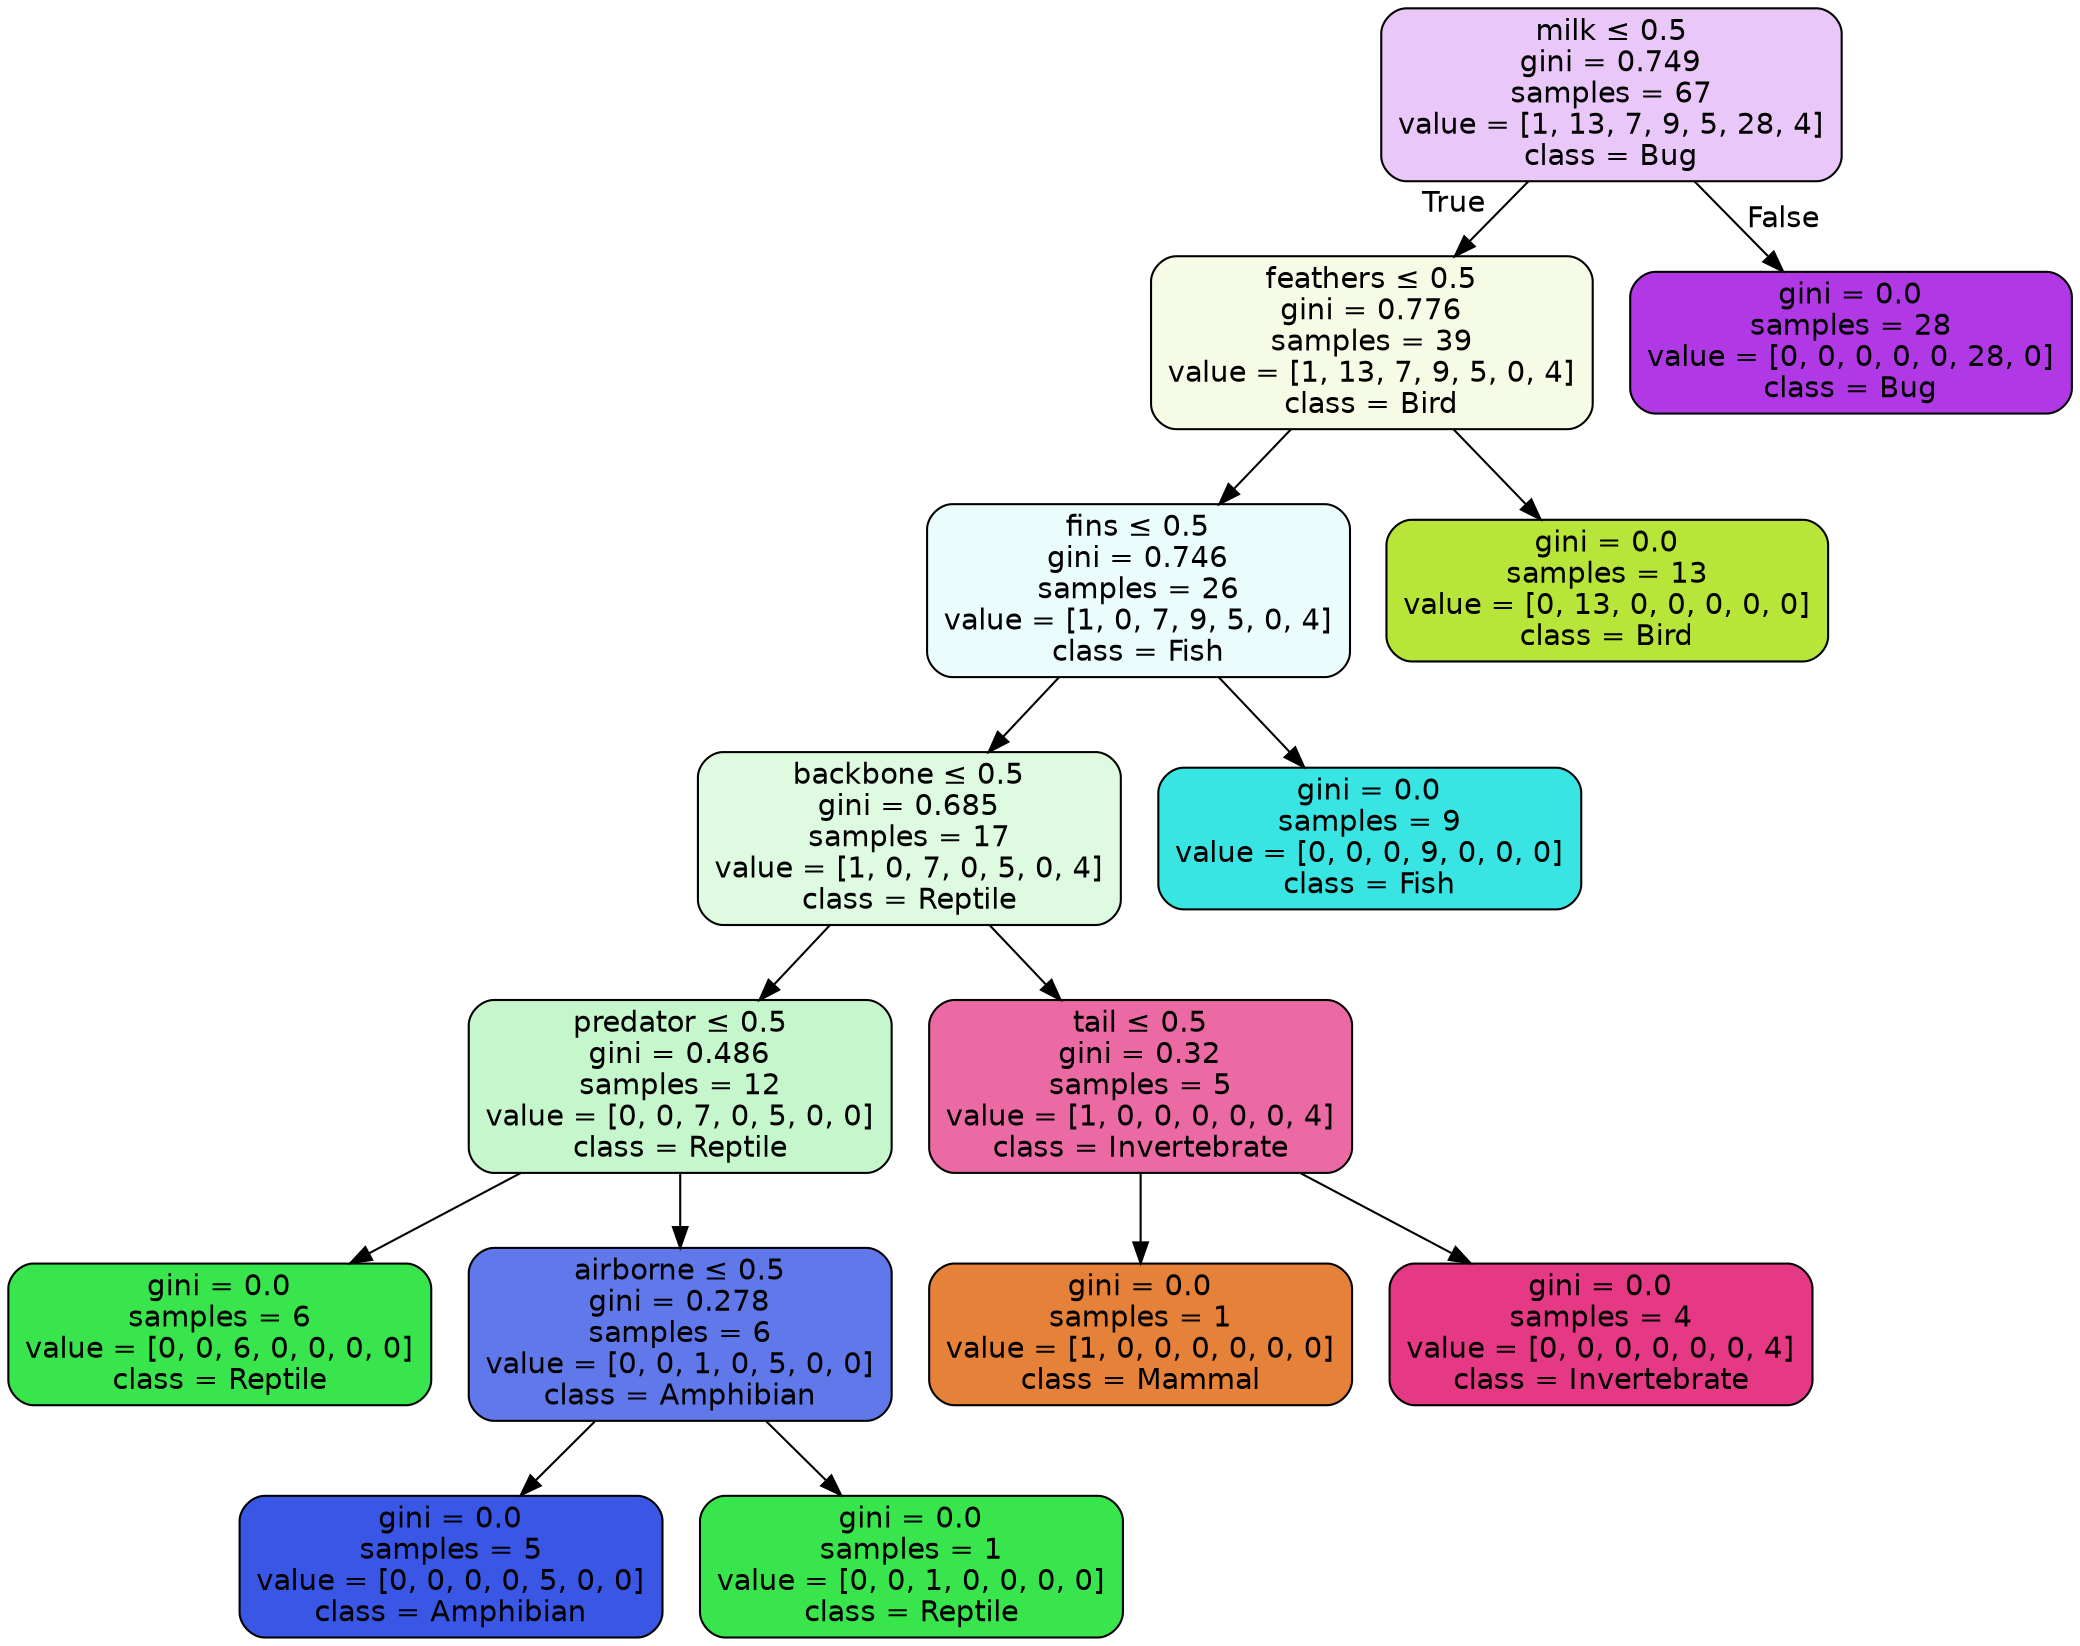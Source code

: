 digraph Tree {
node [shape=box, style="filled, rounded", color="black", fontname=helvetica] ;
edge [fontname=helvetica] ;
0 [label=<milk &le; 0.5<br/>gini = 0.749<br/>samples = 67<br/>value = [1, 13, 7, 9, 5, 28, 4]<br/>class = Bug>, fillcolor="#b139e547"] ;
1 [label=<feathers &le; 0.5<br/>gini = 0.776<br/>samples = 39<br/>value = [1, 13, 7, 9, 5, 0, 4]<br/>class = Bird>, fillcolor="#b7e53922"] ;
0 -> 1 [labeldistance=2.5, labelangle=45, headlabel="True"] ;
2 [label=<fins &le; 0.5<br/>gini = 0.746<br/>samples = 26<br/>value = [1, 0, 7, 9, 5, 0, 4]<br/>class = Fish>, fillcolor="#39e5e21b"] ;
1 -> 2 ;
3 [label=<backbone &le; 0.5<br/>gini = 0.685<br/>samples = 17<br/>value = [1, 0, 7, 0, 5, 0, 4]<br/>class = Reptile>, fillcolor="#39e54d2a"] ;
2 -> 3 ;
4 [label=<predator &le; 0.5<br/>gini = 0.486<br/>samples = 12<br/>value = [0, 0, 7, 0, 5, 0, 0]<br/>class = Reptile>, fillcolor="#39e54d49"] ;
3 -> 4 ;
5 [label=<gini = 0.0<br/>samples = 6<br/>value = [0, 0, 6, 0, 0, 0, 0]<br/>class = Reptile>, fillcolor="#39e54dff"] ;
4 -> 5 ;
6 [label=<airborne &le; 0.5<br/>gini = 0.278<br/>samples = 6<br/>value = [0, 0, 1, 0, 5, 0, 0]<br/>class = Amphibian>, fillcolor="#3956e5cc"] ;
4 -> 6 ;
7 [label=<gini = 0.0<br/>samples = 5<br/>value = [0, 0, 0, 0, 5, 0, 0]<br/>class = Amphibian>, fillcolor="#3956e5ff"] ;
6 -> 7 ;
8 [label=<gini = 0.0<br/>samples = 1<br/>value = [0, 0, 1, 0, 0, 0, 0]<br/>class = Reptile>, fillcolor="#39e54dff"] ;
6 -> 8 ;
9 [label=<tail &le; 0.5<br/>gini = 0.32<br/>samples = 5<br/>value = [1, 0, 0, 0, 0, 0, 4]<br/>class = Invertebrate>, fillcolor="#e53986bf"] ;
3 -> 9 ;
10 [label=<gini = 0.0<br/>samples = 1<br/>value = [1, 0, 0, 0, 0, 0, 0]<br/>class = Mammal>, fillcolor="#e58139ff"] ;
9 -> 10 ;
11 [label=<gini = 0.0<br/>samples = 4<br/>value = [0, 0, 0, 0, 0, 0, 4]<br/>class = Invertebrate>, fillcolor="#e53986ff"] ;
9 -> 11 ;
12 [label=<gini = 0.0<br/>samples = 9<br/>value = [0, 0, 0, 9, 0, 0, 0]<br/>class = Fish>, fillcolor="#39e5e2ff"] ;
2 -> 12 ;
13 [label=<gini = 0.0<br/>samples = 13<br/>value = [0, 13, 0, 0, 0, 0, 0]<br/>class = Bird>, fillcolor="#b7e539ff"] ;
1 -> 13 ;
14 [label=<gini = 0.0<br/>samples = 28<br/>value = [0, 0, 0, 0, 0, 28, 0]<br/>class = Bug>, fillcolor="#b139e5ff"] ;
0 -> 14 [labeldistance=2.5, labelangle=-45, headlabel="False"] ;
}